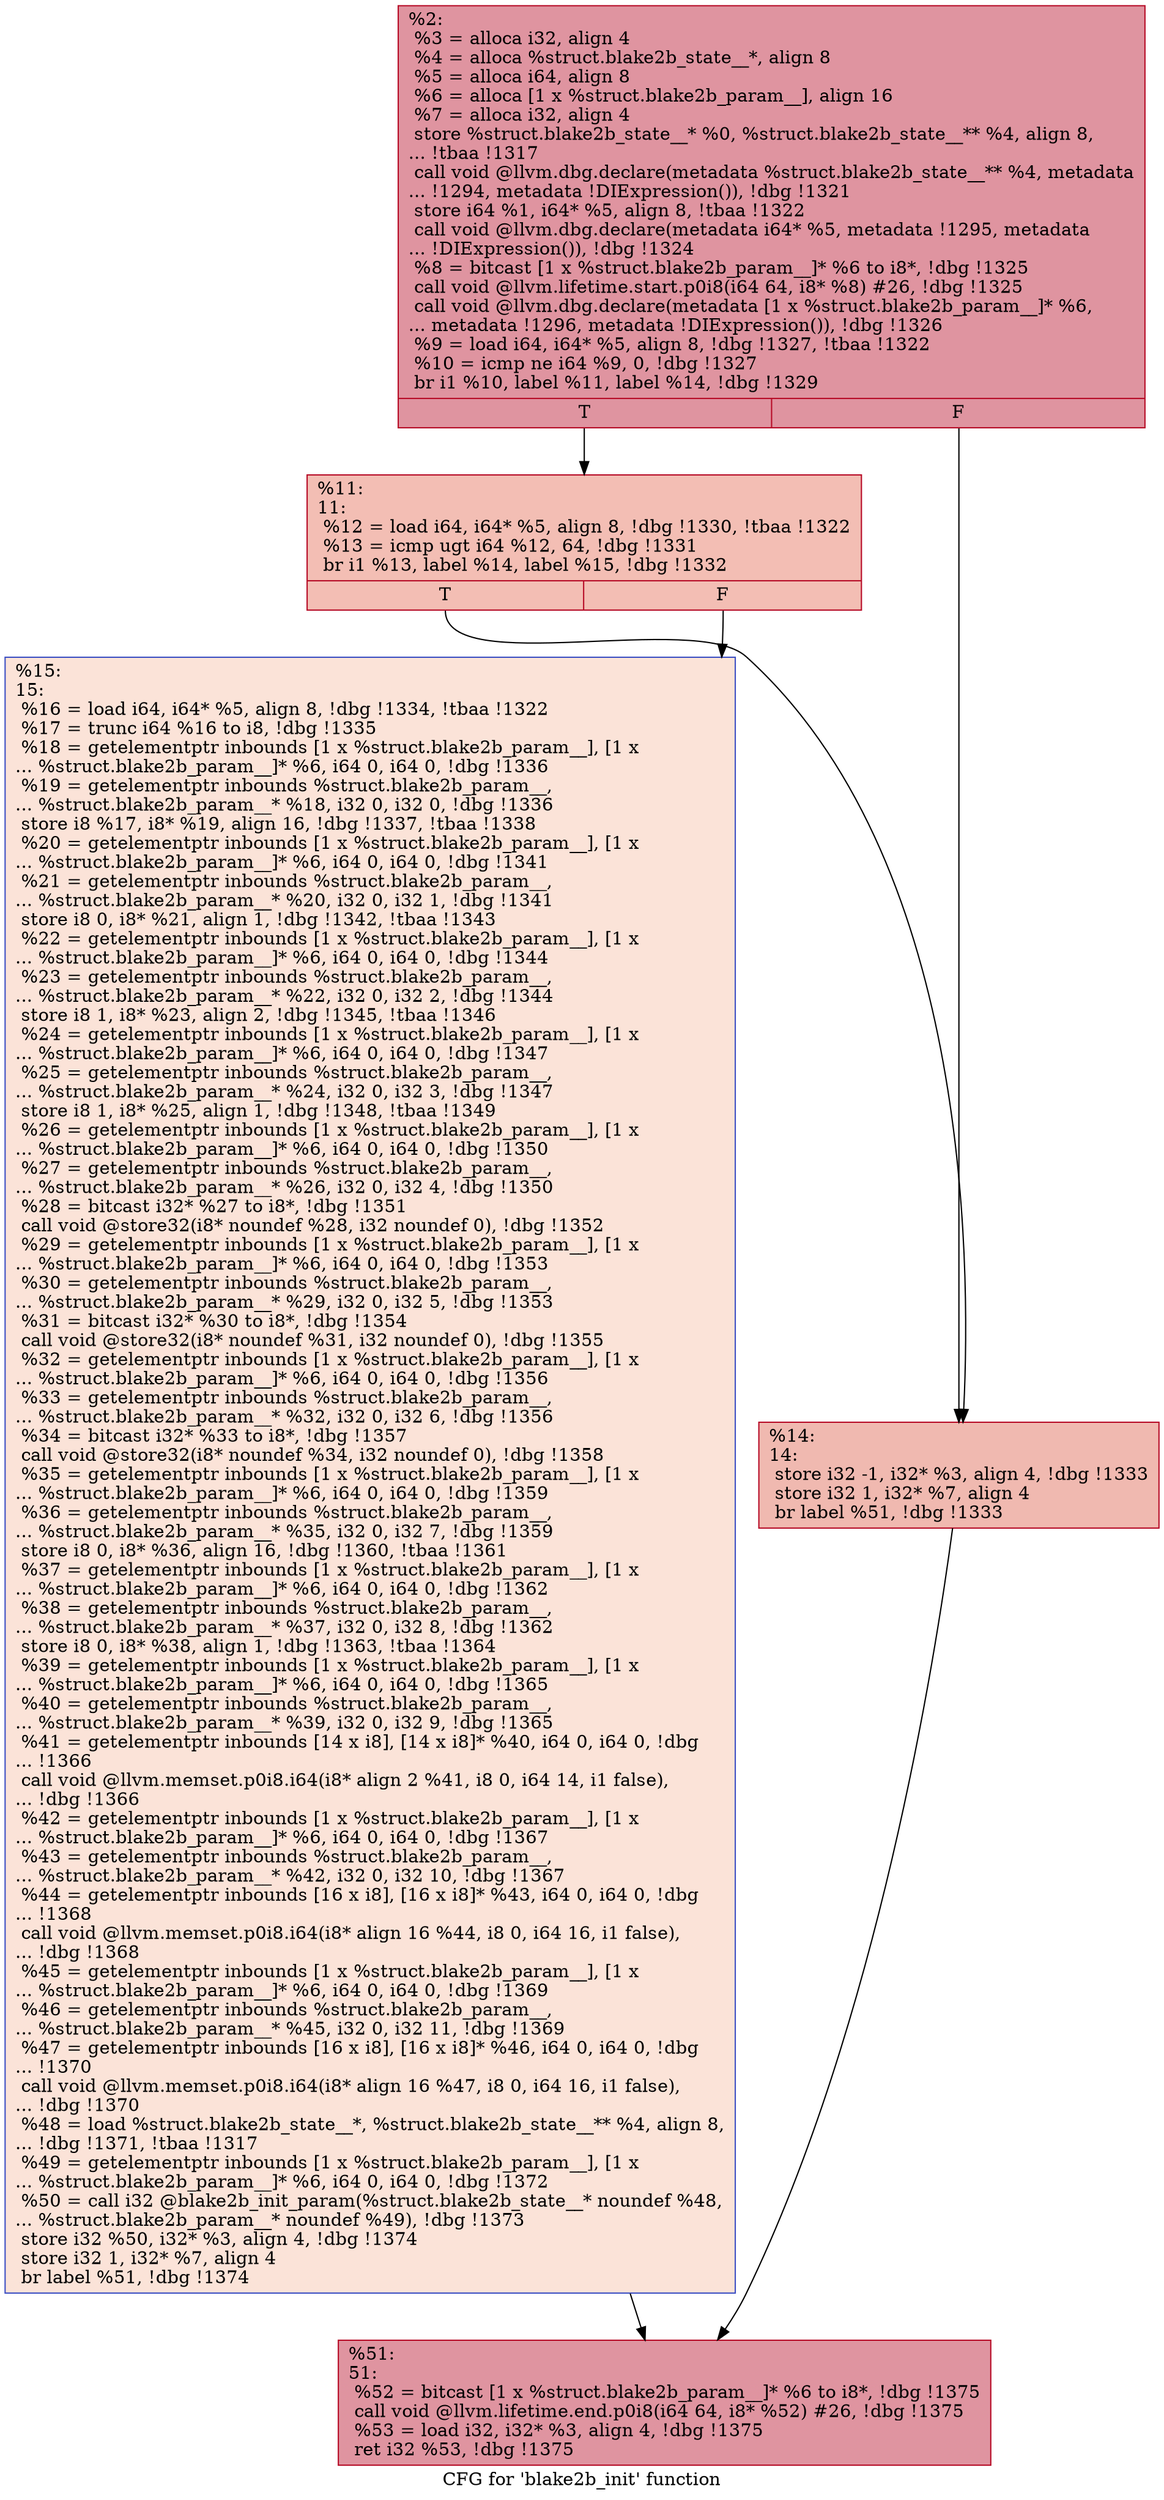 digraph "CFG for 'blake2b_init' function" {
	label="CFG for 'blake2b_init' function";

	Node0x1e74a80 [shape=record,color="#b70d28ff", style=filled, fillcolor="#b70d2870",label="{%2:\l  %3 = alloca i32, align 4\l  %4 = alloca %struct.blake2b_state__*, align 8\l  %5 = alloca i64, align 8\l  %6 = alloca [1 x %struct.blake2b_param__], align 16\l  %7 = alloca i32, align 4\l  store %struct.blake2b_state__* %0, %struct.blake2b_state__** %4, align 8,\l... !tbaa !1317\l  call void @llvm.dbg.declare(metadata %struct.blake2b_state__** %4, metadata\l... !1294, metadata !DIExpression()), !dbg !1321\l  store i64 %1, i64* %5, align 8, !tbaa !1322\l  call void @llvm.dbg.declare(metadata i64* %5, metadata !1295, metadata\l... !DIExpression()), !dbg !1324\l  %8 = bitcast [1 x %struct.blake2b_param__]* %6 to i8*, !dbg !1325\l  call void @llvm.lifetime.start.p0i8(i64 64, i8* %8) #26, !dbg !1325\l  call void @llvm.dbg.declare(metadata [1 x %struct.blake2b_param__]* %6,\l... metadata !1296, metadata !DIExpression()), !dbg !1326\l  %9 = load i64, i64* %5, align 8, !dbg !1327, !tbaa !1322\l  %10 = icmp ne i64 %9, 0, !dbg !1327\l  br i1 %10, label %11, label %14, !dbg !1329\l|{<s0>T|<s1>F}}"];
	Node0x1e74a80:s0 -> Node0x1e75880;
	Node0x1e74a80:s1 -> Node0x1e758d0;
	Node0x1e75880 [shape=record,color="#b70d28ff", style=filled, fillcolor="#e36c5570",label="{%11:\l11:                                               \l  %12 = load i64, i64* %5, align 8, !dbg !1330, !tbaa !1322\l  %13 = icmp ugt i64 %12, 64, !dbg !1331\l  br i1 %13, label %14, label %15, !dbg !1332\l|{<s0>T|<s1>F}}"];
	Node0x1e75880:s0 -> Node0x1e758d0;
	Node0x1e75880:s1 -> Node0x1e75920;
	Node0x1e758d0 [shape=record,color="#b70d28ff", style=filled, fillcolor="#de614d70",label="{%14:\l14:                                               \l  store i32 -1, i32* %3, align 4, !dbg !1333\l  store i32 1, i32* %7, align 4\l  br label %51, !dbg !1333\l}"];
	Node0x1e758d0 -> Node0x1e75970;
	Node0x1e75920 [shape=record,color="#3d50c3ff", style=filled, fillcolor="#f6bfa670",label="{%15:\l15:                                               \l  %16 = load i64, i64* %5, align 8, !dbg !1334, !tbaa !1322\l  %17 = trunc i64 %16 to i8, !dbg !1335\l  %18 = getelementptr inbounds [1 x %struct.blake2b_param__], [1 x\l... %struct.blake2b_param__]* %6, i64 0, i64 0, !dbg !1336\l  %19 = getelementptr inbounds %struct.blake2b_param__,\l... %struct.blake2b_param__* %18, i32 0, i32 0, !dbg !1336\l  store i8 %17, i8* %19, align 16, !dbg !1337, !tbaa !1338\l  %20 = getelementptr inbounds [1 x %struct.blake2b_param__], [1 x\l... %struct.blake2b_param__]* %6, i64 0, i64 0, !dbg !1341\l  %21 = getelementptr inbounds %struct.blake2b_param__,\l... %struct.blake2b_param__* %20, i32 0, i32 1, !dbg !1341\l  store i8 0, i8* %21, align 1, !dbg !1342, !tbaa !1343\l  %22 = getelementptr inbounds [1 x %struct.blake2b_param__], [1 x\l... %struct.blake2b_param__]* %6, i64 0, i64 0, !dbg !1344\l  %23 = getelementptr inbounds %struct.blake2b_param__,\l... %struct.blake2b_param__* %22, i32 0, i32 2, !dbg !1344\l  store i8 1, i8* %23, align 2, !dbg !1345, !tbaa !1346\l  %24 = getelementptr inbounds [1 x %struct.blake2b_param__], [1 x\l... %struct.blake2b_param__]* %6, i64 0, i64 0, !dbg !1347\l  %25 = getelementptr inbounds %struct.blake2b_param__,\l... %struct.blake2b_param__* %24, i32 0, i32 3, !dbg !1347\l  store i8 1, i8* %25, align 1, !dbg !1348, !tbaa !1349\l  %26 = getelementptr inbounds [1 x %struct.blake2b_param__], [1 x\l... %struct.blake2b_param__]* %6, i64 0, i64 0, !dbg !1350\l  %27 = getelementptr inbounds %struct.blake2b_param__,\l... %struct.blake2b_param__* %26, i32 0, i32 4, !dbg !1350\l  %28 = bitcast i32* %27 to i8*, !dbg !1351\l  call void @store32(i8* noundef %28, i32 noundef 0), !dbg !1352\l  %29 = getelementptr inbounds [1 x %struct.blake2b_param__], [1 x\l... %struct.blake2b_param__]* %6, i64 0, i64 0, !dbg !1353\l  %30 = getelementptr inbounds %struct.blake2b_param__,\l... %struct.blake2b_param__* %29, i32 0, i32 5, !dbg !1353\l  %31 = bitcast i32* %30 to i8*, !dbg !1354\l  call void @store32(i8* noundef %31, i32 noundef 0), !dbg !1355\l  %32 = getelementptr inbounds [1 x %struct.blake2b_param__], [1 x\l... %struct.blake2b_param__]* %6, i64 0, i64 0, !dbg !1356\l  %33 = getelementptr inbounds %struct.blake2b_param__,\l... %struct.blake2b_param__* %32, i32 0, i32 6, !dbg !1356\l  %34 = bitcast i32* %33 to i8*, !dbg !1357\l  call void @store32(i8* noundef %34, i32 noundef 0), !dbg !1358\l  %35 = getelementptr inbounds [1 x %struct.blake2b_param__], [1 x\l... %struct.blake2b_param__]* %6, i64 0, i64 0, !dbg !1359\l  %36 = getelementptr inbounds %struct.blake2b_param__,\l... %struct.blake2b_param__* %35, i32 0, i32 7, !dbg !1359\l  store i8 0, i8* %36, align 16, !dbg !1360, !tbaa !1361\l  %37 = getelementptr inbounds [1 x %struct.blake2b_param__], [1 x\l... %struct.blake2b_param__]* %6, i64 0, i64 0, !dbg !1362\l  %38 = getelementptr inbounds %struct.blake2b_param__,\l... %struct.blake2b_param__* %37, i32 0, i32 8, !dbg !1362\l  store i8 0, i8* %38, align 1, !dbg !1363, !tbaa !1364\l  %39 = getelementptr inbounds [1 x %struct.blake2b_param__], [1 x\l... %struct.blake2b_param__]* %6, i64 0, i64 0, !dbg !1365\l  %40 = getelementptr inbounds %struct.blake2b_param__,\l... %struct.blake2b_param__* %39, i32 0, i32 9, !dbg !1365\l  %41 = getelementptr inbounds [14 x i8], [14 x i8]* %40, i64 0, i64 0, !dbg\l... !1366\l  call void @llvm.memset.p0i8.i64(i8* align 2 %41, i8 0, i64 14, i1 false),\l... !dbg !1366\l  %42 = getelementptr inbounds [1 x %struct.blake2b_param__], [1 x\l... %struct.blake2b_param__]* %6, i64 0, i64 0, !dbg !1367\l  %43 = getelementptr inbounds %struct.blake2b_param__,\l... %struct.blake2b_param__* %42, i32 0, i32 10, !dbg !1367\l  %44 = getelementptr inbounds [16 x i8], [16 x i8]* %43, i64 0, i64 0, !dbg\l... !1368\l  call void @llvm.memset.p0i8.i64(i8* align 16 %44, i8 0, i64 16, i1 false),\l... !dbg !1368\l  %45 = getelementptr inbounds [1 x %struct.blake2b_param__], [1 x\l... %struct.blake2b_param__]* %6, i64 0, i64 0, !dbg !1369\l  %46 = getelementptr inbounds %struct.blake2b_param__,\l... %struct.blake2b_param__* %45, i32 0, i32 11, !dbg !1369\l  %47 = getelementptr inbounds [16 x i8], [16 x i8]* %46, i64 0, i64 0, !dbg\l... !1370\l  call void @llvm.memset.p0i8.i64(i8* align 16 %47, i8 0, i64 16, i1 false),\l... !dbg !1370\l  %48 = load %struct.blake2b_state__*, %struct.blake2b_state__** %4, align 8,\l... !dbg !1371, !tbaa !1317\l  %49 = getelementptr inbounds [1 x %struct.blake2b_param__], [1 x\l... %struct.blake2b_param__]* %6, i64 0, i64 0, !dbg !1372\l  %50 = call i32 @blake2b_init_param(%struct.blake2b_state__* noundef %48,\l... %struct.blake2b_param__* noundef %49), !dbg !1373\l  store i32 %50, i32* %3, align 4, !dbg !1374\l  store i32 1, i32* %7, align 4\l  br label %51, !dbg !1374\l}"];
	Node0x1e75920 -> Node0x1e75970;
	Node0x1e75970 [shape=record,color="#b70d28ff", style=filled, fillcolor="#b70d2870",label="{%51:\l51:                                               \l  %52 = bitcast [1 x %struct.blake2b_param__]* %6 to i8*, !dbg !1375\l  call void @llvm.lifetime.end.p0i8(i64 64, i8* %52) #26, !dbg !1375\l  %53 = load i32, i32* %3, align 4, !dbg !1375\l  ret i32 %53, !dbg !1375\l}"];
}
